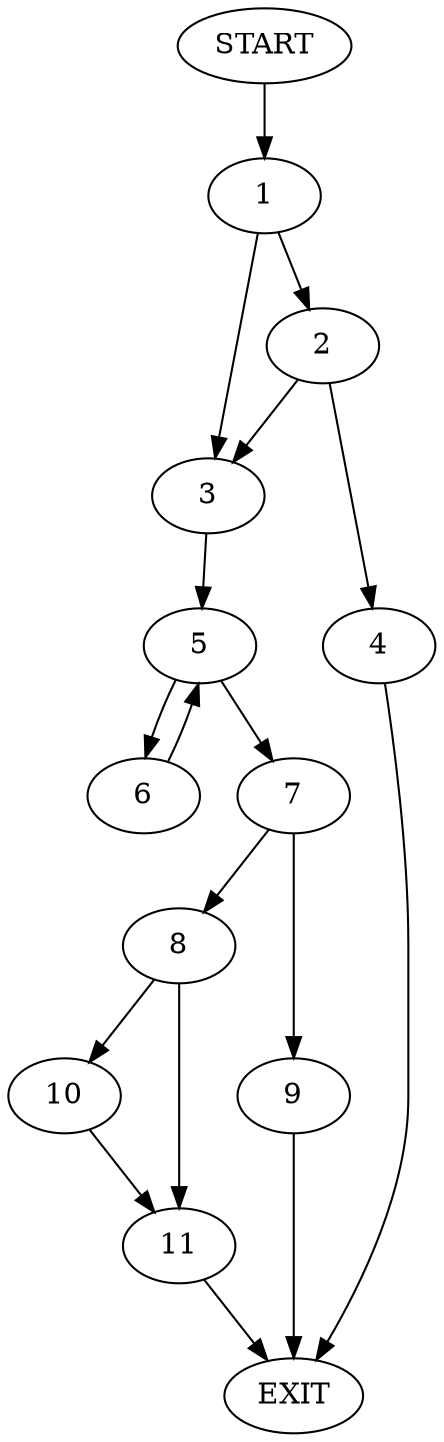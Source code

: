 digraph {
0 [label="START"]
12 [label="EXIT"]
0 -> 1
1 -> 2
1 -> 3
2 -> 3
2 -> 4
3 -> 5
4 -> 12
5 -> 6
5 -> 7
6 -> 5
7 -> 8
7 -> 9
9 -> 12
8 -> 10
8 -> 11
11 -> 12
10 -> 11
}
